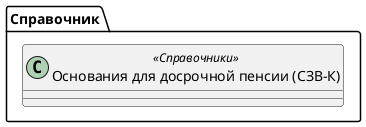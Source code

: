 ﻿@startuml ОснованияДосрочногоНазначенияПенсииДляСЗВК
'!include templates.wsd
'..\include templates.wsd
class Справочник.ОснованияДосрочногоНазначенияПенсииДляСЗВК as "Основания для досрочной пенсии (СЗВ-К)" <<Справочники>>
{
}
@enduml
